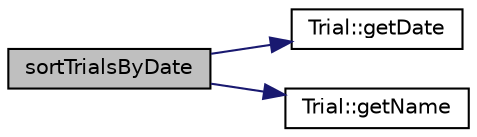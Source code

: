 digraph "sortTrialsByDate"
{
 // LATEX_PDF_SIZE
  edge [fontname="Helvetica",fontsize="10",labelfontname="Helvetica",labelfontsize="10"];
  node [fontname="Helvetica",fontsize="10",shape=record];
  rankdir="LR";
  Node1 [label="sortTrialsByDate",height=0.2,width=0.4,color="black", fillcolor="grey75", style="filled", fontcolor="black",tooltip=" "];
  Node1 -> Node2 [color="midnightblue",fontsize="10",style="solid",fontname="Helvetica"];
  Node2 [label="Trial::getDate",height=0.2,width=0.4,color="black", fillcolor="white", style="filled",URL="$class_trial.html#a4a4089150e61b011edcc7055b1d3e6f7",tooltip=" "];
  Node1 -> Node3 [color="midnightblue",fontsize="10",style="solid",fontname="Helvetica"];
  Node3 [label="Trial::getName",height=0.2,width=0.4,color="black", fillcolor="white", style="filled",URL="$class_trial.html#a0b79d1dfaded2b564c8760552bb55622",tooltip=" "];
}

